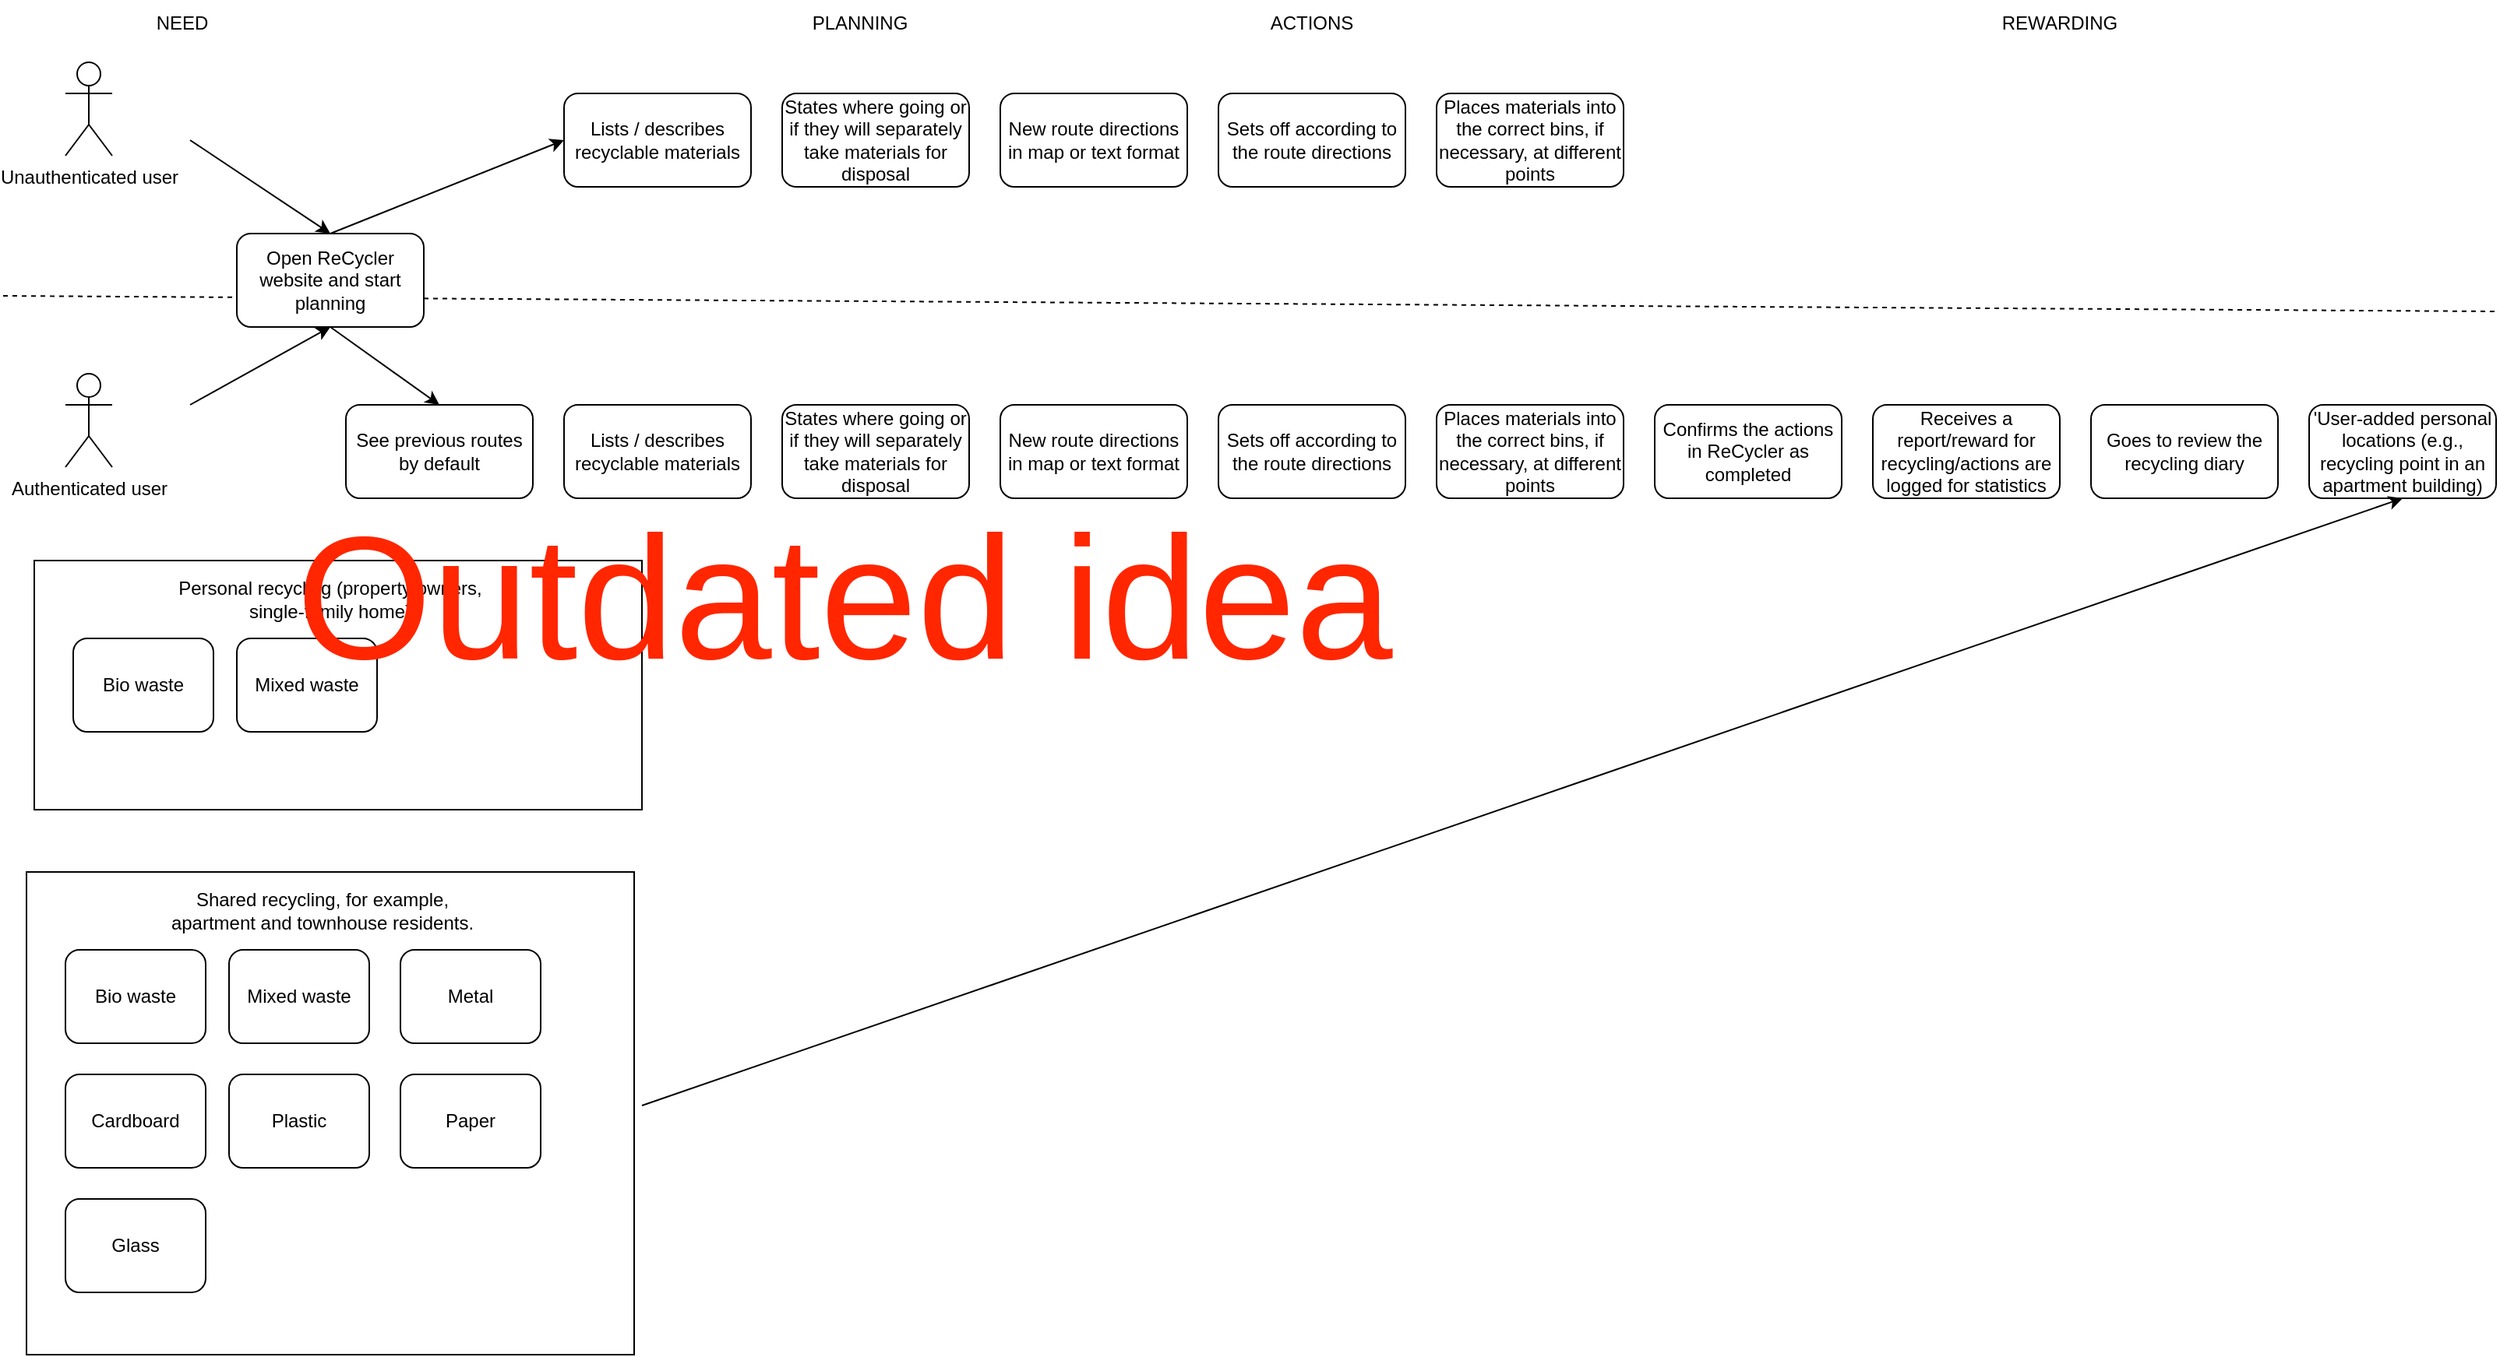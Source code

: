 <mxfile version="26.2.14">
  <diagram name="Page-1" id="KqT4ygK-pLhFqNeephAf">
    <mxGraphModel dx="979" dy="673" grid="1" gridSize="10" guides="1" tooltips="1" connect="1" arrows="1" fold="1" page="1" pageScale="1" pageWidth="1654" pageHeight="1169" math="0" shadow="0">
      <root>
        <mxCell id="0" />
        <mxCell id="1" parent="0" />
        <mxCell id="ee45y4G0gzjRnPrVUwhJ-45" value="" style="rounded=0;whiteSpace=wrap;html=1;" parent="1" vertex="1">
          <mxGeometry x="55" y="600" width="390" height="310" as="geometry" />
        </mxCell>
        <mxCell id="ee45y4G0gzjRnPrVUwhJ-22" value="" style="endArrow=none;dashed=1;html=1;rounded=0;" parent="1" edge="1">
          <mxGeometry width="50" height="50" relative="1" as="geometry">
            <mxPoint x="40" y="230" as="sourcePoint" />
            <mxPoint x="1640" y="240" as="targetPoint" />
          </mxGeometry>
        </mxCell>
        <mxCell id="ee45y4G0gzjRnPrVUwhJ-1" value="Unauthenticated user" style="shape=umlActor;verticalLabelPosition=bottom;verticalAlign=top;html=1;outlineConnect=0;" parent="1" vertex="1">
          <mxGeometry x="80" y="80" width="30" height="60" as="geometry" />
        </mxCell>
        <mxCell id="ee45y4G0gzjRnPrVUwhJ-2" value="Authenticated user" style="shape=umlActor;verticalLabelPosition=bottom;verticalAlign=top;html=1;outlineConnect=0;" parent="1" vertex="1">
          <mxGeometry x="80" y="280" width="30" height="60" as="geometry" />
        </mxCell>
        <mxCell id="ee45y4G0gzjRnPrVUwhJ-5" value="Open ReCycler website and start planning" style="rounded=1;whiteSpace=wrap;html=1;" parent="1" vertex="1">
          <mxGeometry x="190" y="190" width="120" height="60" as="geometry" />
        </mxCell>
        <mxCell id="ee45y4G0gzjRnPrVUwhJ-7" value="See previous routes by default" style="rounded=1;whiteSpace=wrap;html=1;" parent="1" vertex="1">
          <mxGeometry x="260" y="300" width="120" height="60" as="geometry" />
        </mxCell>
        <mxCell id="ee45y4G0gzjRnPrVUwhJ-9" value="Lists / describes recyclable materials" style="rounded=1;whiteSpace=wrap;html=1;" parent="1" vertex="1">
          <mxGeometry x="400" y="300" width="120" height="60" as="geometry" />
        </mxCell>
        <mxCell id="ee45y4G0gzjRnPrVUwhJ-10" value="Lists / describes recyclable materials" style="rounded=1;whiteSpace=wrap;html=1;" parent="1" vertex="1">
          <mxGeometry x="400" y="100" width="120" height="60" as="geometry" />
        </mxCell>
        <mxCell id="ee45y4G0gzjRnPrVUwhJ-12" value="States where going or if they will separately take materials for disposal" style="rounded=1;whiteSpace=wrap;html=1;" parent="1" vertex="1">
          <mxGeometry x="540" y="300" width="120" height="60" as="geometry" />
        </mxCell>
        <mxCell id="ee45y4G0gzjRnPrVUwhJ-13" value="States where going or if they will separately take materials for disposal" style="rounded=1;whiteSpace=wrap;html=1;" parent="1" vertex="1">
          <mxGeometry x="540" y="100" width="120" height="60" as="geometry" />
        </mxCell>
        <mxCell id="ee45y4G0gzjRnPrVUwhJ-15" value="New route directions in map or text format" style="rounded=1;whiteSpace=wrap;html=1;" parent="1" vertex="1">
          <mxGeometry x="680" y="100" width="120" height="60" as="geometry" />
        </mxCell>
        <mxCell id="ee45y4G0gzjRnPrVUwhJ-16" value="New route directions in map or text format" style="rounded=1;whiteSpace=wrap;html=1;" parent="1" vertex="1">
          <mxGeometry x="680" y="300" width="120" height="60" as="geometry" />
        </mxCell>
        <mxCell id="ee45y4G0gzjRnPrVUwhJ-17" value="Sets off according to the route directions" style="rounded=1;whiteSpace=wrap;html=1;" parent="1" vertex="1">
          <mxGeometry x="820" y="100" width="120" height="60" as="geometry" />
        </mxCell>
        <mxCell id="ee45y4G0gzjRnPrVUwhJ-18" value="Sets off according to the route directions" style="rounded=1;whiteSpace=wrap;html=1;" parent="1" vertex="1">
          <mxGeometry x="820" y="300" width="120" height="60" as="geometry" />
        </mxCell>
        <mxCell id="ee45y4G0gzjRnPrVUwhJ-20" value="Places materials into the correct bins, if necessary, at different points" style="rounded=1;whiteSpace=wrap;html=1;" parent="1" vertex="1">
          <mxGeometry x="960" y="100" width="120" height="60" as="geometry" />
        </mxCell>
        <mxCell id="ee45y4G0gzjRnPrVUwhJ-21" value="Places materials into the correct bins, if necessary, at different points" style="rounded=1;whiteSpace=wrap;html=1;" parent="1" vertex="1">
          <mxGeometry x="960" y="300" width="120" height="60" as="geometry" />
        </mxCell>
        <mxCell id="ee45y4G0gzjRnPrVUwhJ-24" value="Confirms the actions in ReCycler as completed" style="rounded=1;whiteSpace=wrap;html=1;" parent="1" vertex="1">
          <mxGeometry x="1100" y="300" width="120" height="60" as="geometry" />
        </mxCell>
        <mxCell id="ee45y4G0gzjRnPrVUwhJ-26" value="Receives a report/reward for recycling/actions are logged for statistics" style="rounded=1;whiteSpace=wrap;html=1;" parent="1" vertex="1">
          <mxGeometry x="1240" y="300" width="120" height="60" as="geometry" />
        </mxCell>
        <mxCell id="ee45y4G0gzjRnPrVUwhJ-29" value="Goes to review the recycling diary" style="rounded=1;whiteSpace=wrap;html=1;" parent="1" vertex="1">
          <mxGeometry x="1380" y="300" width="120" height="60" as="geometry" />
        </mxCell>
        <mxCell id="ee45y4G0gzjRnPrVUwhJ-30" value="&#39;User-added personal locations (e.g., recycling point in an apartment building)" style="rounded=1;whiteSpace=wrap;html=1;" parent="1" vertex="1">
          <mxGeometry x="1520" y="300" width="120" height="60" as="geometry" />
        </mxCell>
        <mxCell id="ee45y4G0gzjRnPrVUwhJ-34" value="" style="endArrow=classic;html=1;rounded=0;entryX=0.5;entryY=0;entryDx=0;entryDy=0;" parent="1" target="ee45y4G0gzjRnPrVUwhJ-5" edge="1">
          <mxGeometry width="50" height="50" relative="1" as="geometry">
            <mxPoint x="160" y="130" as="sourcePoint" />
            <mxPoint x="950" y="440" as="targetPoint" />
          </mxGeometry>
        </mxCell>
        <mxCell id="ee45y4G0gzjRnPrVUwhJ-35" value="" style="endArrow=classic;html=1;rounded=0;entryX=0.5;entryY=1;entryDx=0;entryDy=0;" parent="1" target="ee45y4G0gzjRnPrVUwhJ-5" edge="1">
          <mxGeometry width="50" height="50" relative="1" as="geometry">
            <mxPoint x="160" y="300" as="sourcePoint" />
            <mxPoint x="260" y="200" as="targetPoint" />
          </mxGeometry>
        </mxCell>
        <mxCell id="ee45y4G0gzjRnPrVUwhJ-36" value="" style="endArrow=classic;html=1;rounded=0;entryX=0;entryY=0.5;entryDx=0;entryDy=0;exitX=0.5;exitY=0;exitDx=0;exitDy=0;" parent="1" source="ee45y4G0gzjRnPrVUwhJ-5" target="ee45y4G0gzjRnPrVUwhJ-10" edge="1">
          <mxGeometry width="50" height="50" relative="1" as="geometry">
            <mxPoint x="170" y="140" as="sourcePoint" />
            <mxPoint x="260" y="200" as="targetPoint" />
          </mxGeometry>
        </mxCell>
        <mxCell id="ee45y4G0gzjRnPrVUwhJ-37" value="" style="endArrow=classic;html=1;rounded=0;entryX=0.5;entryY=0;entryDx=0;entryDy=0;exitX=0.5;exitY=1;exitDx=0;exitDy=0;" parent="1" source="ee45y4G0gzjRnPrVUwhJ-5" target="ee45y4G0gzjRnPrVUwhJ-7" edge="1">
          <mxGeometry width="50" height="50" relative="1" as="geometry">
            <mxPoint x="320" y="230" as="sourcePoint" />
            <mxPoint x="410" y="140" as="targetPoint" />
          </mxGeometry>
        </mxCell>
        <mxCell id="ee45y4G0gzjRnPrVUwhJ-38" value="Bio waste" style="rounded=1;whiteSpace=wrap;html=1;" parent="1" vertex="1">
          <mxGeometry x="80" y="650" width="90" height="60" as="geometry" />
        </mxCell>
        <mxCell id="ee45y4G0gzjRnPrVUwhJ-39" value="Mixed waste" style="rounded=1;whiteSpace=wrap;html=1;" parent="1" vertex="1">
          <mxGeometry x="185" y="650" width="90" height="60" as="geometry" />
        </mxCell>
        <mxCell id="ee45y4G0gzjRnPrVUwhJ-42" value="Cardboard" style="rounded=1;whiteSpace=wrap;html=1;" parent="1" vertex="1">
          <mxGeometry x="80" y="730" width="90" height="60" as="geometry" />
        </mxCell>
        <mxCell id="ee45y4G0gzjRnPrVUwhJ-43" value="Metal" style="rounded=1;whiteSpace=wrap;html=1;" parent="1" vertex="1">
          <mxGeometry x="295" y="650" width="90" height="60" as="geometry" />
        </mxCell>
        <mxCell id="ee45y4G0gzjRnPrVUwhJ-44" value="Plastic" style="rounded=1;whiteSpace=wrap;html=1;" parent="1" vertex="1">
          <mxGeometry x="185" y="730" width="90" height="60" as="geometry" />
        </mxCell>
        <mxCell id="ee45y4G0gzjRnPrVUwhJ-46" value="Shared recycling, for example, apartment and townhouse residents." style="text;html=1;strokeColor=none;fillColor=none;align=center;verticalAlign=middle;whiteSpace=wrap;rounded=0;" parent="1" vertex="1">
          <mxGeometry x="135" y="610" width="220" height="30" as="geometry" />
        </mxCell>
        <mxCell id="ee45y4G0gzjRnPrVUwhJ-47" value="Paper" style="rounded=1;whiteSpace=wrap;html=1;" parent="1" vertex="1">
          <mxGeometry x="295" y="730" width="90" height="60" as="geometry" />
        </mxCell>
        <mxCell id="ee45y4G0gzjRnPrVUwhJ-48" value="Glass" style="rounded=1;whiteSpace=wrap;html=1;" parent="1" vertex="1">
          <mxGeometry x="80" y="810" width="90" height="60" as="geometry" />
        </mxCell>
        <mxCell id="ee45y4G0gzjRnPrVUwhJ-50" value="" style="rounded=0;whiteSpace=wrap;html=1;" parent="1" vertex="1">
          <mxGeometry x="60" y="400" width="390" height="160" as="geometry" />
        </mxCell>
        <mxCell id="ee45y4G0gzjRnPrVUwhJ-51" value="Bio waste" style="rounded=1;whiteSpace=wrap;html=1;" parent="1" vertex="1">
          <mxGeometry x="85" y="450" width="90" height="60" as="geometry" />
        </mxCell>
        <mxCell id="ee45y4G0gzjRnPrVUwhJ-52" value="Mixed waste" style="rounded=1;whiteSpace=wrap;html=1;" parent="1" vertex="1">
          <mxGeometry x="190" y="450" width="90" height="60" as="geometry" />
        </mxCell>
        <mxCell id="ee45y4G0gzjRnPrVUwhJ-56" value="Personal recycling (property owners, single-family home)" style="text;html=1;strokeColor=none;fillColor=none;align=center;verticalAlign=middle;whiteSpace=wrap;rounded=0;" parent="1" vertex="1">
          <mxGeometry x="140" y="410" width="220" height="30" as="geometry" />
        </mxCell>
        <mxCell id="ee45y4G0gzjRnPrVUwhJ-59" value="" style="endArrow=classic;html=1;rounded=0;entryX=0.5;entryY=1;entryDx=0;entryDy=0;" parent="1" target="ee45y4G0gzjRnPrVUwhJ-30" edge="1">
          <mxGeometry width="50" height="50" relative="1" as="geometry">
            <mxPoint x="450" y="750" as="sourcePoint" />
            <mxPoint x="810" y="780" as="targetPoint" />
          </mxGeometry>
        </mxCell>
        <mxCell id="ee45y4G0gzjRnPrVUwhJ-63" value="REWARDING" style="text;html=1;strokeColor=none;fillColor=none;align=center;verticalAlign=middle;whiteSpace=wrap;rounded=0;" parent="1" vertex="1">
          <mxGeometry x="1330" y="40" width="60" height="30" as="geometry" />
        </mxCell>
        <mxCell id="ee45y4G0gzjRnPrVUwhJ-64" value="ACTIONS" style="text;html=1;strokeColor=none;fillColor=none;align=center;verticalAlign=middle;whiteSpace=wrap;rounded=0;" parent="1" vertex="1">
          <mxGeometry x="850" y="40" width="60" height="30" as="geometry" />
        </mxCell>
        <mxCell id="ee45y4G0gzjRnPrVUwhJ-65" value="PLANNING" style="text;html=1;strokeColor=none;fillColor=none;align=center;verticalAlign=middle;whiteSpace=wrap;rounded=0;" parent="1" vertex="1">
          <mxGeometry x="560" y="40" width="60" height="30" as="geometry" />
        </mxCell>
        <mxCell id="ee45y4G0gzjRnPrVUwhJ-66" value="NEED" style="text;html=1;strokeColor=none;fillColor=none;align=center;verticalAlign=middle;whiteSpace=wrap;rounded=0;" parent="1" vertex="1">
          <mxGeometry x="125" y="40" width="60" height="30" as="geometry" />
        </mxCell>
        <mxCell id="Tre5dBACLRMt-wR_8SQU-1" value="&lt;span style=&quot;text-align: start; color: light-dark(rgb(255, 38, 0), rgb(237, 237, 237));&quot;&gt;Outdated idea&lt;/span&gt;" style="text;html=1;align=center;verticalAlign=middle;whiteSpace=wrap;rounded=0;fontSize=112;" vertex="1" parent="1">
          <mxGeometry x="170" y="350" width="820" height="150" as="geometry" />
        </mxCell>
      </root>
    </mxGraphModel>
  </diagram>
</mxfile>
